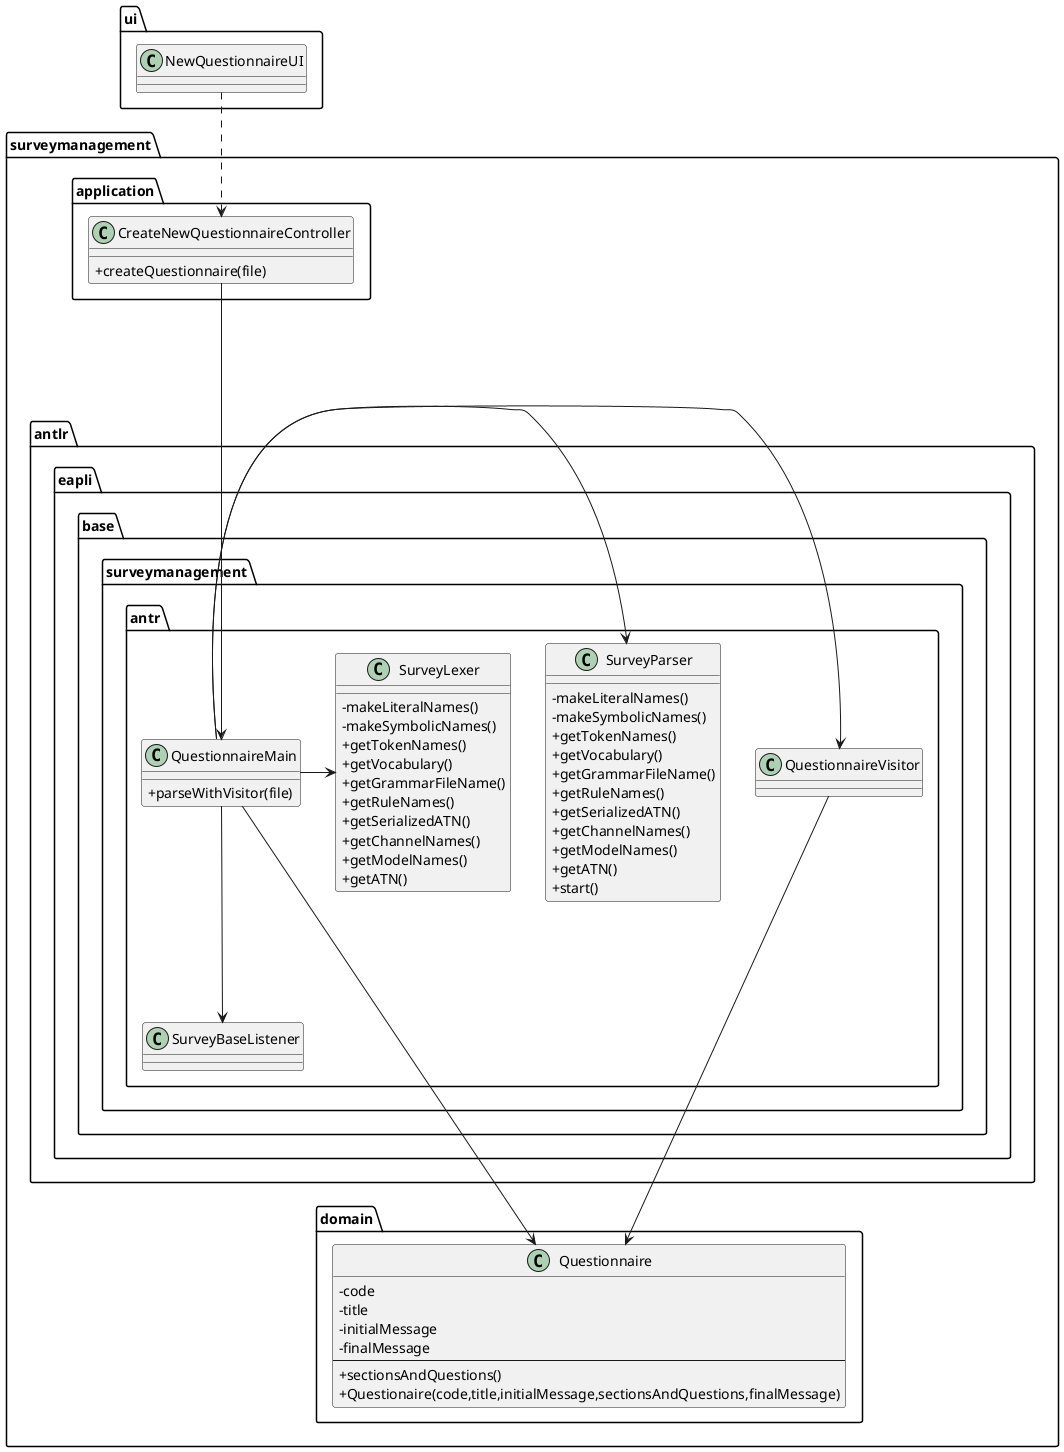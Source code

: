 @startuml
'https://plantuml.com/sequence-diagram

skinparam classAttributeIconSize 0

package ui {
class NewQuestionnaireUI{}
}

package surveymanagement {

package application{
class CreateNewQuestionnaireController{
+createQuestionnaire(file)
}
}

package antlr{
package eapli.base.surveymanagement.antr {
class SurveyLexer {
-makeLiteralNames()
-makeSymbolicNames()
+getTokenNames()
+getVocabulary()
+getGrammarFileName()
+getRuleNames()
+getSerializedATN()
+getChannelNames()
+getModelNames()
+getATN()
}

class SurveyParser {
-makeLiteralNames()
-makeSymbolicNames()
+getTokenNames()
+getVocabulary()
+getGrammarFileName()
+getRuleNames()
+getSerializedATN()
+getChannelNames()
+getModelNames()
+getATN()
+start()
}

class QuestionnaireMain {
+parseWithVisitor(file)

}
class QuestionnaireVisitor {}

class SurveyBaseListener {}

}
}



package domain{
class Questionnaire {
-code
-title
-initialMessage
-finalMessage
---
+sectionsAndQuestions()
+Questionaire(code,title,initialMessage,sectionsAndQuestions,finalMessage)
}

}


NewQuestionnaireUI ..> CreateNewQuestionnaireController

CreateNewQuestionnaireController ----> QuestionnaireMain
QuestionnaireMain ----> Questionnaire
QuestionnaireMain -> QuestionnaireVisitor
QuestionnaireMain ---> SurveyBaseListener
QuestionnaireMain -> SurveyParser
QuestionnaireMain -> SurveyLexer

QuestionnaireVisitor -> Questionnaire









@enduml
